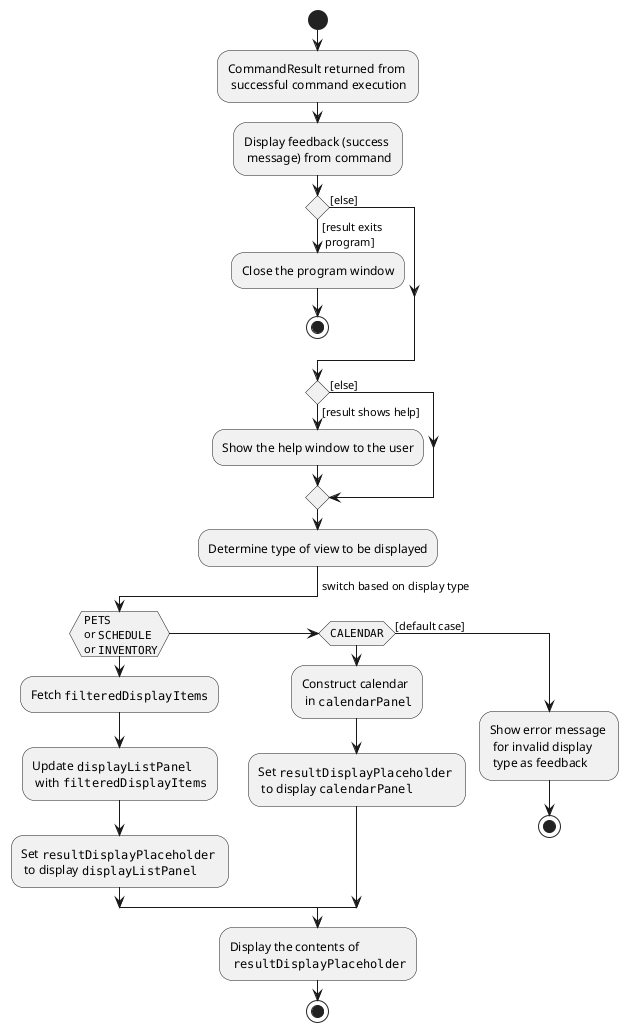 @startuml DisplaySwitchingActivityDiagram
start

'Since the beta syntax does not support placing the condition outside the
'diamond we place it as the true branch instead.

:CommandResult returned from \n successful command execution;

:Display feedback (success \n message) from command;

if () then ([result exits \n program])
    :Close the program window;
    stop
else ([else])
endif

if () then ([result shows help])
    :Show the help window to the user;
else([else])
endif

:Determine type of view to be displayed;
-> switch based on display type;
if ( ""PETS"" \n or ""SCHEDULE"" \n or ""INVENTORY"")
    :Fetch ""filteredDisplayItems"";
    :Update ""displayListPanel"" \n with ""filteredDisplayItems"";
    :Set ""resultDisplayPlaceholder"" \n to display ""displayListPanel"";
elseif (""CALENDAR"")
    :Construct calendar \n in ""calendarPanel"";
    :Set ""resultDisplayPlaceholder"" \n to display ""calendarPanel"";
else ([default case])
    :Show error message \n for invalid display \n type as feedback;
    stop
endif

:Display the contents of \n ""resultDisplayPlaceholder"";

stop
@enduml
